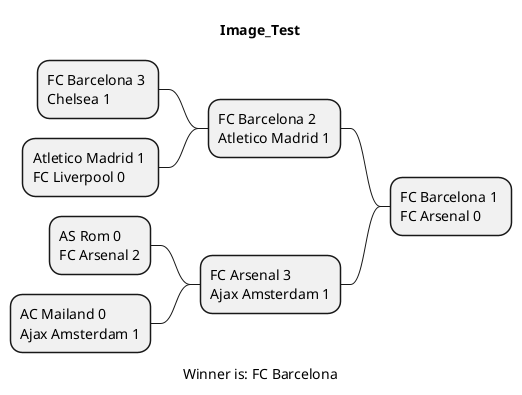 @startmindmap Image_Test.png
title Image_Test

- FC Barcelona 1 \nFC Arsenal 0

-- FC Barcelona 2 \nAtletico Madrid 1

--- FC Barcelona 3 \nChelsea 1

--- Atletico Madrid 1 \nFC Liverpool 0

-- FC Arsenal 3 \nAjax Amsterdam 1

--- AS Rom 0 \nFC Arsenal 2

--- AC Mailand 0 \nAjax Amsterdam 1
caption Winner is: FC Barcelona
@endmindmap
